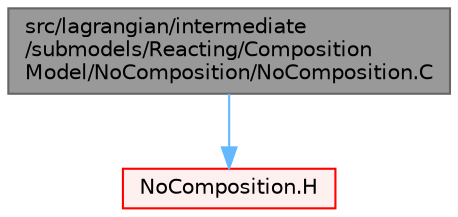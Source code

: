 digraph "src/lagrangian/intermediate/submodels/Reacting/CompositionModel/NoComposition/NoComposition.C"
{
 // LATEX_PDF_SIZE
  bgcolor="transparent";
  edge [fontname=Helvetica,fontsize=10,labelfontname=Helvetica,labelfontsize=10];
  node [fontname=Helvetica,fontsize=10,shape=box,height=0.2,width=0.4];
  Node1 [id="Node000001",label="src/lagrangian/intermediate\l/submodels/Reacting/Composition\lModel/NoComposition/NoComposition.C",height=0.2,width=0.4,color="gray40", fillcolor="grey60", style="filled", fontcolor="black",tooltip=" "];
  Node1 -> Node2 [id="edge1_Node000001_Node000002",color="steelblue1",style="solid",tooltip=" "];
  Node2 [id="Node000002",label="NoComposition.H",height=0.2,width=0.4,color="red", fillcolor="#FFF0F0", style="filled",URL="$NoComposition_8H.html",tooltip=" "];
}
